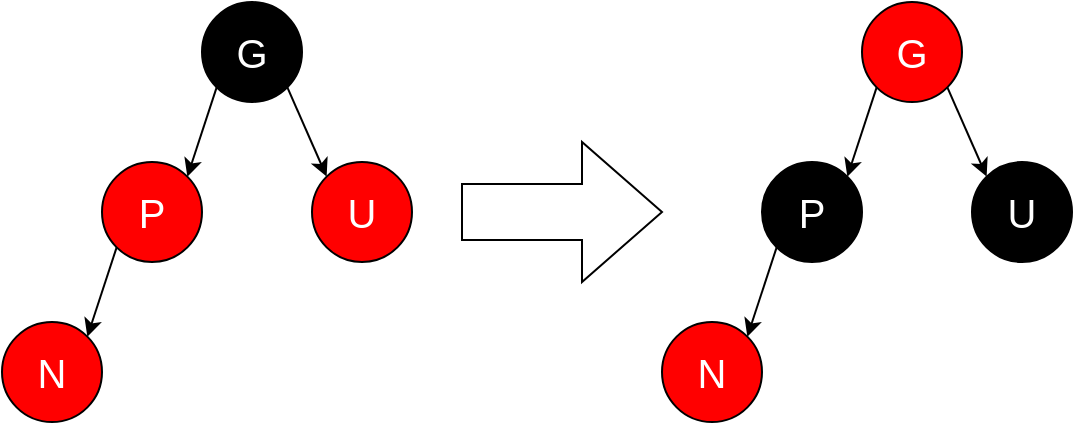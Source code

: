 <mxfile version="20.4.0" type="device"><diagram id="R-cHSDtUfPkVtpVSe-z4" name="Page-1"><mxGraphModel dx="572" dy="705" grid="1" gridSize="10" guides="1" tooltips="1" connect="1" arrows="1" fold="1" page="1" pageScale="1" pageWidth="850" pageHeight="1100" math="0" shadow="0"><root><mxCell id="0"/><mxCell id="1" parent="0"/><mxCell id="n1B0MFmd508IJaJsGRzu-24" value="&lt;font color=&quot;#ffffff&quot; style=&quot;font-size: 20px;&quot;&gt;U&lt;/font&gt;" style="ellipse;whiteSpace=wrap;html=1;aspect=fixed;fillColor=#FF0000;" vertex="1" parent="1"><mxGeometry x="1045" y="420" width="50" height="50" as="geometry"/></mxCell><mxCell id="n1B0MFmd508IJaJsGRzu-25" style="edgeStyle=none;rounded=0;orthogonalLoop=1;jettySize=auto;html=1;exitX=0;exitY=1;exitDx=0;exitDy=0;entryX=1;entryY=0;entryDx=0;entryDy=0;fontSize=13;fontColor=#000000;" edge="1" parent="1" source="n1B0MFmd508IJaJsGRzu-27" target="n1B0MFmd508IJaJsGRzu-28"><mxGeometry relative="1" as="geometry"/></mxCell><mxCell id="n1B0MFmd508IJaJsGRzu-26" style="edgeStyle=none;rounded=0;orthogonalLoop=1;jettySize=auto;html=1;exitX=1;exitY=1;exitDx=0;exitDy=0;entryX=0;entryY=0;entryDx=0;entryDy=0;fontSize=20;fontColor=#FFFFFF;" edge="1" parent="1" source="n1B0MFmd508IJaJsGRzu-27" target="n1B0MFmd508IJaJsGRzu-24"><mxGeometry relative="1" as="geometry"/></mxCell><mxCell id="n1B0MFmd508IJaJsGRzu-27" value="&lt;font style=&quot;font-size: 20px;&quot; color=&quot;#ffffff&quot;&gt;G&lt;/font&gt;" style="ellipse;whiteSpace=wrap;html=1;aspect=fixed;fillColor=#000000;" vertex="1" parent="1"><mxGeometry x="990" y="340" width="50" height="50" as="geometry"/></mxCell><mxCell id="n1B0MFmd508IJaJsGRzu-30" style="edgeStyle=none;rounded=0;orthogonalLoop=1;jettySize=auto;html=1;exitX=0;exitY=1;exitDx=0;exitDy=0;entryX=1;entryY=0;entryDx=0;entryDy=0;fontSize=20;fontColor=#FFFFFF;" edge="1" parent="1" source="n1B0MFmd508IJaJsGRzu-28" target="n1B0MFmd508IJaJsGRzu-29"><mxGeometry relative="1" as="geometry"/></mxCell><mxCell id="n1B0MFmd508IJaJsGRzu-28" value="&lt;font color=&quot;#ffffff&quot; style=&quot;font-size: 20px;&quot;&gt;P&lt;/font&gt;" style="ellipse;whiteSpace=wrap;html=1;aspect=fixed;fillColor=#FF0000;" vertex="1" parent="1"><mxGeometry x="940" y="420" width="50" height="50" as="geometry"/></mxCell><mxCell id="n1B0MFmd508IJaJsGRzu-29" value="&lt;font color=&quot;#ffffff&quot; style=&quot;font-size: 20px;&quot;&gt;N&lt;/font&gt;" style="ellipse;whiteSpace=wrap;html=1;aspect=fixed;fillColor=#FF0000;" vertex="1" parent="1"><mxGeometry x="890" y="500" width="50" height="50" as="geometry"/></mxCell><mxCell id="n1B0MFmd508IJaJsGRzu-31" value="" style="html=1;shadow=0;dashed=0;align=center;verticalAlign=middle;shape=mxgraph.arrows2.arrow;dy=0.6;dx=40;notch=0;sketch=0;fontSize=20;fontColor=#FFFFFF;fillColor=#FFFFFF;" vertex="1" parent="1"><mxGeometry x="1120" y="410" width="100" height="70" as="geometry"/></mxCell><mxCell id="n1B0MFmd508IJaJsGRzu-32" value="&lt;font color=&quot;#ffffff&quot; style=&quot;font-size: 20px;&quot;&gt;U&lt;/font&gt;" style="ellipse;whiteSpace=wrap;html=1;aspect=fixed;fillColor=#000000;" vertex="1" parent="1"><mxGeometry x="1375" y="420" width="50" height="50" as="geometry"/></mxCell><mxCell id="n1B0MFmd508IJaJsGRzu-33" style="edgeStyle=none;rounded=0;orthogonalLoop=1;jettySize=auto;html=1;exitX=0;exitY=1;exitDx=0;exitDy=0;entryX=1;entryY=0;entryDx=0;entryDy=0;fontSize=13;fontColor=#000000;" edge="1" parent="1" source="n1B0MFmd508IJaJsGRzu-35" target="n1B0MFmd508IJaJsGRzu-37"><mxGeometry relative="1" as="geometry"/></mxCell><mxCell id="n1B0MFmd508IJaJsGRzu-34" style="edgeStyle=none;rounded=0;orthogonalLoop=1;jettySize=auto;html=1;exitX=1;exitY=1;exitDx=0;exitDy=0;entryX=0;entryY=0;entryDx=0;entryDy=0;fontSize=20;fontColor=#FFFFFF;" edge="1" parent="1" source="n1B0MFmd508IJaJsGRzu-35" target="n1B0MFmd508IJaJsGRzu-32"><mxGeometry relative="1" as="geometry"/></mxCell><mxCell id="n1B0MFmd508IJaJsGRzu-35" value="&lt;font style=&quot;font-size: 20px;&quot; color=&quot;#ffffff&quot;&gt;G&lt;/font&gt;" style="ellipse;whiteSpace=wrap;html=1;aspect=fixed;fillColor=#FF0000;" vertex="1" parent="1"><mxGeometry x="1320" y="340" width="50" height="50" as="geometry"/></mxCell><mxCell id="n1B0MFmd508IJaJsGRzu-36" style="edgeStyle=none;rounded=0;orthogonalLoop=1;jettySize=auto;html=1;exitX=0;exitY=1;exitDx=0;exitDy=0;entryX=1;entryY=0;entryDx=0;entryDy=0;fontSize=20;fontColor=#FFFFFF;" edge="1" parent="1" source="n1B0MFmd508IJaJsGRzu-37" target="n1B0MFmd508IJaJsGRzu-38"><mxGeometry relative="1" as="geometry"/></mxCell><mxCell id="n1B0MFmd508IJaJsGRzu-37" value="&lt;font color=&quot;#ffffff&quot; style=&quot;font-size: 20px;&quot;&gt;P&lt;/font&gt;" style="ellipse;whiteSpace=wrap;html=1;aspect=fixed;fillColor=#000000;" vertex="1" parent="1"><mxGeometry x="1270" y="420" width="50" height="50" as="geometry"/></mxCell><mxCell id="n1B0MFmd508IJaJsGRzu-38" value="&lt;font color=&quot;#ffffff&quot; style=&quot;font-size: 20px;&quot;&gt;N&lt;/font&gt;" style="ellipse;whiteSpace=wrap;html=1;aspect=fixed;fillColor=#FF0000;" vertex="1" parent="1"><mxGeometry x="1220" y="500" width="50" height="50" as="geometry"/></mxCell></root></mxGraphModel></diagram></mxfile>